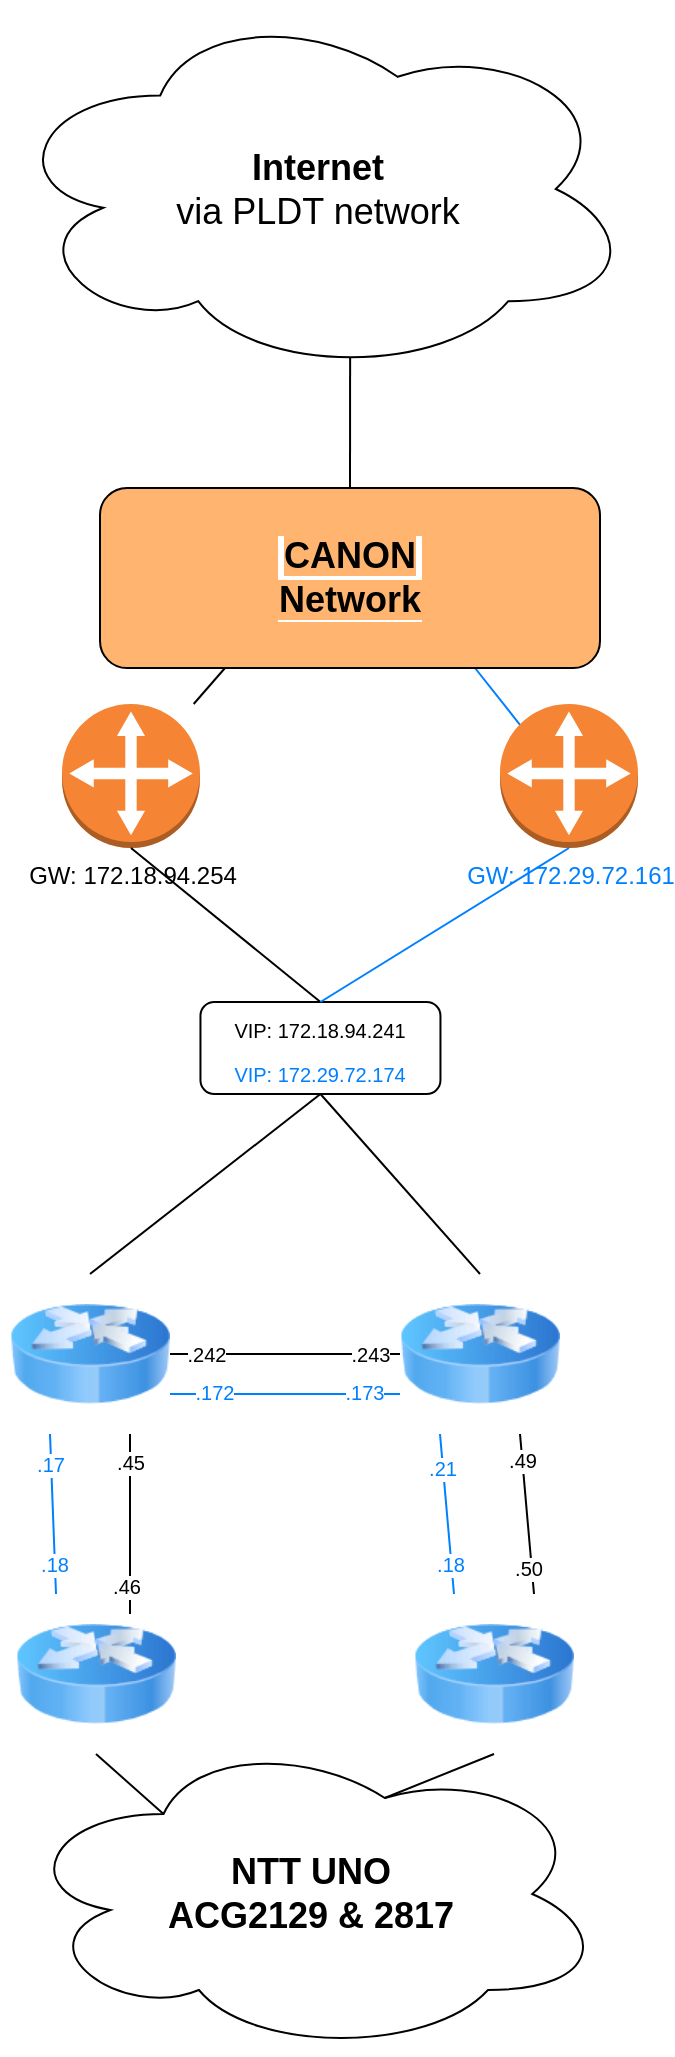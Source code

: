 <mxfile version="20.8.20" type="github">
  <diagram name="Page-1" id="g3N69XfMWkWvZoYk2pfP">
    <mxGraphModel dx="1524" dy="893" grid="1" gridSize="10" guides="1" tooltips="1" connect="1" arrows="1" fold="1" page="1" pageScale="1" pageWidth="850" pageHeight="1100" math="0" shadow="0">
      <root>
        <mxCell id="0" />
        <mxCell id="1" parent="0" />
        <mxCell id="ANa-n4JlMN7LHTpti0L1-1" value="&lt;font style=&quot;font-size: 18px;&quot;&gt;&lt;b&gt;Internet&lt;/b&gt;&lt;br&gt;via PLDT network&lt;br&gt;&lt;/font&gt;" style="ellipse;shape=cloud;whiteSpace=wrap;html=1;" parent="1" vertex="1">
          <mxGeometry x="251" y="50" width="316.46" height="187" as="geometry" />
        </mxCell>
        <mxCell id="ANa-n4JlMN7LHTpti0L1-62" style="edgeStyle=none;rounded=0;orthogonalLoop=1;jettySize=auto;html=1;entryX=0.25;entryY=1;entryDx=0;entryDy=0;strokeColor=#007FFF;fontSize=10;fontColor=#007FFF;exitX=0.25;exitY=0;exitDx=0;exitDy=0;endArrow=none;endFill=0;" parent="1" source="g-6b0FGMClOksw8TMN3y-9" target="ANa-n4JlMN7LHTpti0L1-5" edge="1">
          <mxGeometry relative="1" as="geometry">
            <mxPoint x="263" y="616" as="sourcePoint" />
            <mxPoint x="335.0" y="672.0" as="targetPoint" />
          </mxGeometry>
        </mxCell>
        <mxCell id="ANa-n4JlMN7LHTpti0L1-69" value=".17" style="edgeLabel;html=1;align=center;verticalAlign=middle;resizable=0;points=[];fontSize=10;fontColor=#007FFF;" parent="ANa-n4JlMN7LHTpti0L1-62" vertex="1" connectable="0">
          <mxGeometry x="0.423" y="1" relative="1" as="geometry">
            <mxPoint y="-8" as="offset" />
          </mxGeometry>
        </mxCell>
        <mxCell id="g-6b0FGMClOksw8TMN3y-25" value=".18" style="edgeLabel;html=1;align=center;verticalAlign=middle;resizable=0;points=[];fontSize=10;fontColor=#007fff;" vertex="1" connectable="0" parent="ANa-n4JlMN7LHTpti0L1-62">
          <mxGeometry x="-0.624" y="1" relative="1" as="geometry">
            <mxPoint as="offset" />
          </mxGeometry>
        </mxCell>
        <mxCell id="ANa-n4JlMN7LHTpti0L1-5" value="" style="image;html=1;image=img/lib/clip_art/networking/Router_Icon_128x128.png" parent="1" vertex="1">
          <mxGeometry x="255" y="686" width="80" height="80" as="geometry" />
        </mxCell>
        <mxCell id="ANa-n4JlMN7LHTpti0L1-6" value="" style="image;html=1;image=img/lib/clip_art/networking/Router_Icon_128x128.png" parent="1" vertex="1">
          <mxGeometry x="450" y="686" width="80" height="80" as="geometry" />
        </mxCell>
        <mxCell id="ANa-n4JlMN7LHTpti0L1-75" style="edgeStyle=none;rounded=0;orthogonalLoop=1;jettySize=auto;html=1;entryX=0.25;entryY=1;entryDx=0;entryDy=0;strokeColor=#000000;fontSize=10;fontColor=#007FFF;endArrow=none;endFill=0;" parent="1" source="ANa-n4JlMN7LHTpti0L1-9" target="ANa-n4JlMN7LHTpti0L1-59" edge="1">
          <mxGeometry relative="1" as="geometry" />
        </mxCell>
        <mxCell id="ANa-n4JlMN7LHTpti0L1-9" value="GW:&amp;nbsp;172.18.94.254" style="outlineConnect=0;dashed=0;verticalLabelPosition=bottom;verticalAlign=top;align=center;html=1;shape=mxgraph.aws3.customer_gateway;fillColor=#F58534;gradientColor=none;" parent="1" vertex="1">
          <mxGeometry x="281" y="401" width="69" height="72" as="geometry" />
        </mxCell>
        <mxCell id="ANa-n4JlMN7LHTpti0L1-76" style="edgeStyle=none;rounded=0;orthogonalLoop=1;jettySize=auto;html=1;exitX=0.145;exitY=0.145;exitDx=0;exitDy=0;exitPerimeter=0;strokeColor=#007FFF;fontSize=10;fontColor=#007FFF;entryX=0.75;entryY=1;entryDx=0;entryDy=0;endArrow=none;endFill=0;" parent="1" source="ANa-n4JlMN7LHTpti0L1-10" target="ANa-n4JlMN7LHTpti0L1-59" edge="1">
          <mxGeometry relative="1" as="geometry">
            <mxPoint x="420" y="351" as="targetPoint" />
          </mxGeometry>
        </mxCell>
        <mxCell id="ANa-n4JlMN7LHTpti0L1-10" value="&lt;font style=&quot;background-color: rgb(255, 255, 255);&quot; color=&quot;#007fff&quot;&gt;GW:&amp;nbsp;172.29.72.161&lt;/font&gt;" style="outlineConnect=0;dashed=0;verticalLabelPosition=bottom;verticalAlign=top;align=center;html=1;shape=mxgraph.aws3.customer_gateway;fillColor=#F58534;gradientColor=none;" parent="1" vertex="1">
          <mxGeometry x="500" y="401" width="69" height="72" as="geometry" />
        </mxCell>
        <mxCell id="ANa-n4JlMN7LHTpti0L1-15" value="&lt;font style=&quot;font-size: 18px;&quot;&gt;&lt;b&gt;NTT UNO&lt;br&gt;ACG2129 &amp;amp; 2817&lt;/b&gt;&lt;/font&gt;" style="ellipse;shape=cloud;whiteSpace=wrap;html=1;" parent="1" vertex="1">
          <mxGeometry x="258" y="916" width="295" height="160" as="geometry" />
        </mxCell>
        <mxCell id="ANa-n4JlMN7LHTpti0L1-72" style="edgeStyle=none;rounded=0;orthogonalLoop=1;jettySize=auto;html=1;strokeColor=#000000;fontSize=10;fontColor=#007FFF;endArrow=none;endFill=0;entryX=0.5;entryY=1;entryDx=0;entryDy=0;entryPerimeter=0;exitX=0.5;exitY=0;exitDx=0;exitDy=0;" parent="1" source="ANa-n4JlMN7LHTpti0L1-20" target="ANa-n4JlMN7LHTpti0L1-9" edge="1">
          <mxGeometry relative="1" as="geometry">
            <mxPoint x="293.023" y="428" as="targetPoint" />
            <mxPoint x="190" y="560" as="sourcePoint" />
          </mxGeometry>
        </mxCell>
        <mxCell id="ANa-n4JlMN7LHTpti0L1-20" value="&lt;font style=&quot;font-size: 10px;&quot;&gt;VIP: 172.18.94.241&lt;br&gt;&lt;font color=&quot;#007fff&quot;&gt;VIP: 172.29.72.174&lt;/font&gt;&lt;br&gt;&lt;/font&gt;" style="rounded=1;whiteSpace=wrap;html=1;labelBackgroundColor=#FFFFFF;fontSize=18;fontColor=#000000;" parent="1" vertex="1">
          <mxGeometry x="350.23" y="550" width="120" height="46" as="geometry" />
        </mxCell>
        <mxCell id="ANa-n4JlMN7LHTpti0L1-73" style="edgeStyle=none;rounded=0;orthogonalLoop=1;jettySize=auto;html=1;strokeColor=#007FFF;fontSize=10;fontColor=#007FFF;endArrow=none;endFill=0;entryX=0.5;entryY=1;entryDx=0;entryDy=0;entryPerimeter=0;exitX=0.5;exitY=0;exitDx=0;exitDy=0;" parent="1" source="ANa-n4JlMN7LHTpti0L1-20" target="ANa-n4JlMN7LHTpti0L1-10" edge="1">
          <mxGeometry relative="1" as="geometry">
            <mxPoint x="553.118" y="428" as="targetPoint" />
            <mxPoint x="660" y="570" as="sourcePoint" />
          </mxGeometry>
        </mxCell>
        <mxCell id="ANa-n4JlMN7LHTpti0L1-77" style="edgeStyle=none;rounded=0;orthogonalLoop=1;jettySize=auto;html=1;exitX=0.5;exitY=0;exitDx=0;exitDy=0;entryX=0.55;entryY=0.95;entryDx=0;entryDy=0;strokeColor=#000000;fontSize=10;fontColor=#007FFF;endArrow=none;endFill=0;entryPerimeter=0;" parent="1" source="ANa-n4JlMN7LHTpti0L1-59" target="ANa-n4JlMN7LHTpti0L1-1" edge="1">
          <mxGeometry relative="1" as="geometry">
            <mxPoint x="425" y="263" as="targetPoint" />
          </mxGeometry>
        </mxCell>
        <mxCell id="ANa-n4JlMN7LHTpti0L1-59" value="&lt;span style=&quot;font-size: 18px; background-color: rgb(255, 181, 112);&quot;&gt;&lt;b&gt;CANON&lt;br&gt;Network&lt;/b&gt;&lt;/span&gt;" style="rounded=1;whiteSpace=wrap;html=1;labelBackgroundColor=#FFFFFF;strokeColor=#000000;fontSize=10;fontColor=#000000;fillColor=#FFB570;" parent="1" vertex="1">
          <mxGeometry x="300" y="293" width="250" height="90" as="geometry" />
        </mxCell>
        <mxCell id="g-6b0FGMClOksw8TMN3y-3" style="rounded=0;orthogonalLoop=1;jettySize=auto;html=1;entryX=1;entryY=0.5;entryDx=0;entryDy=0;strokeColor=#000000;fontSize=10;fontColor=#007FFF;endArrow=none;endFill=0;" edge="1" parent="1" source="ANa-n4JlMN7LHTpti0L1-6" target="ANa-n4JlMN7LHTpti0L1-5">
          <mxGeometry relative="1" as="geometry">
            <mxPoint x="450" y="765.35" as="sourcePoint" />
            <mxPoint x="340" y="765.35" as="targetPoint" />
          </mxGeometry>
        </mxCell>
        <mxCell id="g-6b0FGMClOksw8TMN3y-4" value="&lt;font color=&quot;#000000&quot;&gt;.242&lt;/font&gt;" style="edgeLabel;html=1;align=center;verticalAlign=middle;resizable=0;points=[];fontSize=10;fontColor=#007FFF;strokeColor=#000000;" vertex="1" connectable="0" parent="g-6b0FGMClOksw8TMN3y-3">
          <mxGeometry x="0.688" relative="1" as="geometry">
            <mxPoint as="offset" />
          </mxGeometry>
        </mxCell>
        <mxCell id="g-6b0FGMClOksw8TMN3y-5" value=".243" style="edgeLabel;html=1;align=center;verticalAlign=middle;resizable=0;points=[];fontSize=10;" vertex="1" connectable="0" parent="g-6b0FGMClOksw8TMN3y-3">
          <mxGeometry x="-0.727" y="2" relative="1" as="geometry">
            <mxPoint y="-2" as="offset" />
          </mxGeometry>
        </mxCell>
        <mxCell id="g-6b0FGMClOksw8TMN3y-9" value="" style="image;html=1;image=img/lib/clip_art/networking/Router_Icon_128x128.png" vertex="1" parent="1">
          <mxGeometry x="258" y="846" width="80" height="80" as="geometry" />
        </mxCell>
        <mxCell id="g-6b0FGMClOksw8TMN3y-10" value="" style="image;html=1;image=img/lib/clip_art/networking/Router_Icon_128x128.png" vertex="1" parent="1">
          <mxGeometry x="457" y="846" width="80" height="80" as="geometry" />
        </mxCell>
        <mxCell id="g-6b0FGMClOksw8TMN3y-12" style="rounded=0;orthogonalLoop=1;jettySize=auto;html=1;entryX=0.75;entryY=1;entryDx=0;entryDy=0;strokeColor=#000000;fontSize=10;fontColor=#007FFF;endArrow=none;endFill=0;" edge="1" parent="1" target="ANa-n4JlMN7LHTpti0L1-5">
          <mxGeometry relative="1" as="geometry">
            <mxPoint x="315" y="856" as="sourcePoint" />
            <mxPoint x="90" y="626" as="targetPoint" />
          </mxGeometry>
        </mxCell>
        <mxCell id="g-6b0FGMClOksw8TMN3y-13" value="&lt;font color=&quot;#000000&quot;&gt;.45&lt;/font&gt;" style="edgeLabel;html=1;align=center;verticalAlign=middle;resizable=0;points=[];fontSize=10;fontColor=#007FFF;strokeColor=#000000;" vertex="1" connectable="0" parent="g-6b0FGMClOksw8TMN3y-12">
          <mxGeometry x="0.688" relative="1" as="geometry">
            <mxPoint as="offset" />
          </mxGeometry>
        </mxCell>
        <mxCell id="g-6b0FGMClOksw8TMN3y-14" value=".46" style="edgeLabel;html=1;align=center;verticalAlign=middle;resizable=0;points=[];fontSize=10;" vertex="1" connectable="0" parent="g-6b0FGMClOksw8TMN3y-12">
          <mxGeometry x="-0.727" y="2" relative="1" as="geometry">
            <mxPoint y="-2" as="offset" />
          </mxGeometry>
        </mxCell>
        <mxCell id="g-6b0FGMClOksw8TMN3y-19" style="rounded=0;orthogonalLoop=1;jettySize=auto;html=1;entryX=0.75;entryY=1;entryDx=0;entryDy=0;strokeColor=#000000;fontSize=10;fontColor=#007FFF;endArrow=none;endFill=0;exitX=0.75;exitY=0;exitDx=0;exitDy=0;" edge="1" parent="1" source="g-6b0FGMClOksw8TMN3y-10" target="ANa-n4JlMN7LHTpti0L1-6">
          <mxGeometry relative="1" as="geometry">
            <mxPoint x="488" y="596" as="sourcePoint" />
            <mxPoint x="492" y="686" as="targetPoint" />
          </mxGeometry>
        </mxCell>
        <mxCell id="g-6b0FGMClOksw8TMN3y-20" value="&lt;font color=&quot;#000000&quot;&gt;.49&lt;/font&gt;" style="edgeLabel;html=1;align=center;verticalAlign=middle;resizable=0;points=[];fontSize=10;fontColor=#007FFF;strokeColor=#000000;" vertex="1" connectable="0" parent="g-6b0FGMClOksw8TMN3y-19">
          <mxGeometry x="0.688" relative="1" as="geometry">
            <mxPoint as="offset" />
          </mxGeometry>
        </mxCell>
        <mxCell id="g-6b0FGMClOksw8TMN3y-21" value=".50" style="edgeLabel;html=1;align=center;verticalAlign=middle;resizable=0;points=[];fontSize=10;" vertex="1" connectable="0" parent="g-6b0FGMClOksw8TMN3y-19">
          <mxGeometry x="-0.727" y="2" relative="1" as="geometry">
            <mxPoint y="-2" as="offset" />
          </mxGeometry>
        </mxCell>
        <mxCell id="g-6b0FGMClOksw8TMN3y-26" style="edgeStyle=none;rounded=0;orthogonalLoop=1;jettySize=auto;html=1;entryX=0.25;entryY=1;entryDx=0;entryDy=0;strokeColor=#007FFF;fontSize=10;fontColor=#007FFF;exitX=0.25;exitY=0;exitDx=0;exitDy=0;endArrow=none;endFill=0;" edge="1" parent="1" source="g-6b0FGMClOksw8TMN3y-10" target="ANa-n4JlMN7LHTpti0L1-6">
          <mxGeometry relative="1" as="geometry">
            <mxPoint x="460" y="596" as="sourcePoint" />
            <mxPoint x="464" y="676" as="targetPoint" />
          </mxGeometry>
        </mxCell>
        <mxCell id="g-6b0FGMClOksw8TMN3y-27" value=".21" style="edgeLabel;html=1;align=center;verticalAlign=middle;resizable=0;points=[];fontSize=10;fontColor=#007FFF;" vertex="1" connectable="0" parent="g-6b0FGMClOksw8TMN3y-26">
          <mxGeometry x="0.423" y="1" relative="1" as="geometry">
            <mxPoint y="-7" as="offset" />
          </mxGeometry>
        </mxCell>
        <mxCell id="g-6b0FGMClOksw8TMN3y-28" value=".18" style="edgeLabel;html=1;align=center;verticalAlign=middle;resizable=0;points=[];fontSize=10;fontColor=#007fff;" vertex="1" connectable="0" parent="g-6b0FGMClOksw8TMN3y-26">
          <mxGeometry x="-0.624" y="1" relative="1" as="geometry">
            <mxPoint as="offset" />
          </mxGeometry>
        </mxCell>
        <mxCell id="g-6b0FGMClOksw8TMN3y-35" style="edgeStyle=none;rounded=0;orthogonalLoop=1;jettySize=auto;html=1;entryX=0;entryY=0.75;entryDx=0;entryDy=0;strokeColor=#007FFF;fontSize=10;fontColor=#007FFF;exitX=1;exitY=0.75;exitDx=0;exitDy=0;endArrow=none;endFill=0;" edge="1" parent="1" source="ANa-n4JlMN7LHTpti0L1-5" target="ANa-n4JlMN7LHTpti0L1-6">
          <mxGeometry relative="1" as="geometry">
            <mxPoint x="400" y="616" as="sourcePoint" />
            <mxPoint x="404" y="696" as="targetPoint" />
          </mxGeometry>
        </mxCell>
        <mxCell id="g-6b0FGMClOksw8TMN3y-36" value=".173" style="edgeLabel;html=1;align=center;verticalAlign=middle;resizable=0;points=[];fontSize=10;fontColor=#007FFF;" vertex="1" connectable="0" parent="g-6b0FGMClOksw8TMN3y-35">
          <mxGeometry x="0.423" y="1" relative="1" as="geometry">
            <mxPoint x="15" as="offset" />
          </mxGeometry>
        </mxCell>
        <mxCell id="g-6b0FGMClOksw8TMN3y-37" value=".172" style="edgeLabel;html=1;align=center;verticalAlign=middle;resizable=0;points=[];fontSize=10;fontColor=#007fff;" vertex="1" connectable="0" parent="g-6b0FGMClOksw8TMN3y-35">
          <mxGeometry x="-0.624" y="1" relative="1" as="geometry">
            <mxPoint as="offset" />
          </mxGeometry>
        </mxCell>
        <mxCell id="g-6b0FGMClOksw8TMN3y-38" style="edgeStyle=none;rounded=0;orthogonalLoop=1;jettySize=auto;html=1;strokeColor=#000000;fontSize=10;fontColor=#007FFF;endArrow=none;endFill=0;entryX=0.5;entryY=1;entryDx=0;entryDy=0;exitX=0.5;exitY=0;exitDx=0;exitDy=0;" edge="1" parent="1" source="ANa-n4JlMN7LHTpti0L1-5" target="ANa-n4JlMN7LHTpti0L1-20">
          <mxGeometry relative="1" as="geometry">
            <mxPoint x="326" y="541" as="targetPoint" />
            <mxPoint x="420" y="618" as="sourcePoint" />
          </mxGeometry>
        </mxCell>
        <mxCell id="g-6b0FGMClOksw8TMN3y-39" style="edgeStyle=none;rounded=0;orthogonalLoop=1;jettySize=auto;html=1;strokeColor=#000000;fontSize=10;fontColor=#007FFF;endArrow=none;endFill=0;entryX=0.5;entryY=0;entryDx=0;entryDy=0;exitX=0.5;exitY=1;exitDx=0;exitDy=0;" edge="1" parent="1" source="ANa-n4JlMN7LHTpti0L1-20" target="ANa-n4JlMN7LHTpti0L1-6">
          <mxGeometry relative="1" as="geometry">
            <mxPoint x="336" y="493" as="targetPoint" />
            <mxPoint x="430" y="570" as="sourcePoint" />
          </mxGeometry>
        </mxCell>
        <mxCell id="g-6b0FGMClOksw8TMN3y-40" style="edgeStyle=none;rounded=0;orthogonalLoop=1;jettySize=auto;html=1;strokeColor=#000000;fontSize=10;fontColor=#007FFF;endArrow=none;endFill=0;entryX=0.5;entryY=1;entryDx=0;entryDy=0;exitX=0.25;exitY=0.25;exitDx=0;exitDy=0;exitPerimeter=0;" edge="1" parent="1" source="ANa-n4JlMN7LHTpti0L1-15" target="g-6b0FGMClOksw8TMN3y-9">
          <mxGeometry relative="1" as="geometry">
            <mxPoint x="30" y="740" as="targetPoint" />
            <mxPoint x="124" y="817" as="sourcePoint" />
          </mxGeometry>
        </mxCell>
        <mxCell id="g-6b0FGMClOksw8TMN3y-41" style="edgeStyle=none;rounded=0;orthogonalLoop=1;jettySize=auto;html=1;strokeColor=#000000;fontSize=10;fontColor=#007FFF;endArrow=none;endFill=0;entryX=0.625;entryY=0.2;entryDx=0;entryDy=0;exitX=0.5;exitY=1;exitDx=0;exitDy=0;entryPerimeter=0;" edge="1" parent="1" source="g-6b0FGMClOksw8TMN3y-10" target="ANa-n4JlMN7LHTpti0L1-15">
          <mxGeometry relative="1" as="geometry">
            <mxPoint x="308" y="936" as="targetPoint" />
            <mxPoint x="342" y="966" as="sourcePoint" />
          </mxGeometry>
        </mxCell>
      </root>
    </mxGraphModel>
  </diagram>
</mxfile>
